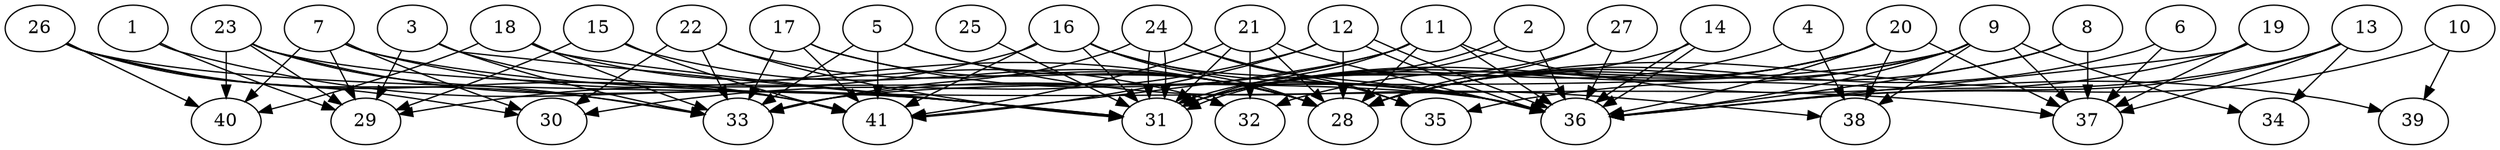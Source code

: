 // DAG (tier=3-complex, mode=compute, n=41, ccr=0.496, fat=0.877, density=0.793, regular=0.373, jump=0.272, mindata=1048576, maxdata=16777216)
// DAG automatically generated by daggen at Sun Aug 24 16:33:34 2025
// /home/ermia/Project/Environments/daggen/bin/daggen --dot --ccr 0.496 --fat 0.877 --regular 0.373 --density 0.793 --jump 0.272 --mindata 1048576 --maxdata 16777216 -n 41 
digraph G {
  1 [size="142098053180596158464", alpha="0.19", expect_size="71049026590298079232"]
  1 -> 29 [size ="217845573091328"]
  1 -> 31 [size ="217845573091328"]
  2 [size="10750317483959470", alpha="0.15", expect_size="5375158741979735"]
  2 -> 31 [size ="183181437304832"]
  2 -> 31 [size ="183181437304832"]
  2 -> 36 [size ="183181437304832"]
  3 [size="1071166904656946266112", alpha="0.00", expect_size="535583452328473133056"]
  3 -> 29 [size ="837519159590912"]
  3 -> 31 [size ="837519159590912"]
  3 -> 33 [size ="837519159590912"]
  3 -> 41 [size ="837519159590912"]
  4 [size="116467160939498784", alpha="0.13", expect_size="58233580469749392"]
  4 -> 31 [size ="72705206386688"]
  4 -> 38 [size ="72705206386688"]
  5 [size="654073297412022075392", alpha="0.04", expect_size="327036648706011037696"]
  5 -> 28 [size ="602801419845632"]
  5 -> 33 [size ="602801419845632"]
  5 -> 38 [size ="602801419845632"]
  5 -> 41 [size ="602801419845632"]
  6 [size="2288043507551082", alpha="0.12", expect_size="1144021753775541"]
  6 -> 28 [size ="37134824112128"]
  6 -> 37 [size ="37134824112128"]
  7 [size="17574702111948537856", alpha="0.06", expect_size="8787351055974268928"]
  7 -> 28 [size ="54077337632768"]
  7 -> 29 [size ="54077337632768"]
  7 -> 30 [size ="54077337632768"]
  7 -> 37 [size ="54077337632768"]
  7 -> 40 [size ="54077337632768"]
  8 [size="1107608780548641", alpha="0.06", expect_size="553804390274320"]
  8 -> 28 [size ="28431349710848"]
  8 -> 36 [size ="28431349710848"]
  8 -> 37 [size ="28431349710848"]
  9 [size="1777231349162113499136", alpha="0.19", expect_size="888615674581056749568"]
  9 -> 28 [size ="1173777996054528"]
  9 -> 31 [size ="1173777996054528"]
  9 -> 33 [size ="1173777996054528"]
  9 -> 34 [size ="1173777996054528"]
  9 -> 36 [size ="1173777996054528"]
  9 -> 37 [size ="1173777996054528"]
  9 -> 38 [size ="1173777996054528"]
  10 [size="77353437224455584", alpha="0.11", expect_size="38676718612227792"]
  10 -> 36 [size ="2160657126391808"]
  10 -> 39 [size ="2160657126391808"]
  11 [size="982940048456169", alpha="0.05", expect_size="491470024228084"]
  11 -> 28 [size ="55578520977408"]
  11 -> 31 [size ="55578520977408"]
  11 -> 33 [size ="55578520977408"]
  11 -> 36 [size ="55578520977408"]
  11 -> 39 [size ="55578520977408"]
  11 -> 41 [size ="55578520977408"]
  12 [size="40580092478587984", alpha="0.04", expect_size="20290046239293992"]
  12 -> 28 [size ="1146942906171392"]
  12 -> 30 [size ="1146942906171392"]
  12 -> 36 [size ="1146942906171392"]
  12 -> 36 [size ="1146942906171392"]
  12 -> 41 [size ="1146942906171392"]
  13 [size="5017784337867419", alpha="0.05", expect_size="2508892168933709"]
  13 -> 28 [size ="134889655500800"]
  13 -> 34 [size ="134889655500800"]
  13 -> 36 [size ="134889655500800"]
  13 -> 37 [size ="134889655500800"]
  14 [size="427706727779605056", alpha="0.12", expect_size="213853363889802528"]
  14 -> 31 [size ="588803811049472"]
  14 -> 36 [size ="588803811049472"]
  14 -> 36 [size ="588803811049472"]
  15 [size="2759155882089462628352", alpha="0.18", expect_size="1379577941044731314176"]
  15 -> 28 [size ="1573768367439872"]
  15 -> 29 [size ="1573768367439872"]
  15 -> 41 [size ="1573768367439872"]
  16 [size="774810647318622720", alpha="0.02", expect_size="387405323659311360"]
  16 -> 28 [size ="427767678107648"]
  16 -> 29 [size ="427767678107648"]
  16 -> 31 [size ="427767678107648"]
  16 -> 35 [size ="427767678107648"]
  16 -> 36 [size ="427767678107648"]
  16 -> 41 [size ="427767678107648"]
  17 [size="1369962471126376382464", alpha="0.12", expect_size="684981235563188191232"]
  17 -> 28 [size ="986799908323328"]
  17 -> 33 [size ="986799908323328"]
  17 -> 36 [size ="986799908323328"]
  17 -> 41 [size ="986799908323328"]
  18 [size="4981114680942147584", alpha="0.01", expect_size="2490557340471073792"]
  18 -> 31 [size ="2092011997888512"]
  18 -> 32 [size ="2092011997888512"]
  18 -> 33 [size ="2092011997888512"]
  18 -> 40 [size ="2092011997888512"]
  19 [size="95599055594020176", alpha="0.12", expect_size="47799527797010088"]
  19 -> 35 [size ="1918263961321472"]
  19 -> 36 [size ="1918263961321472"]
  19 -> 37 [size ="1918263961321472"]
  20 [size="107889333070752382976", alpha="0.09", expect_size="53944666535376191488"]
  20 -> 28 [size ="181304670814208"]
  20 -> 31 [size ="181304670814208"]
  20 -> 32 [size ="181304670814208"]
  20 -> 36 [size ="181304670814208"]
  20 -> 37 [size ="181304670814208"]
  20 -> 38 [size ="181304670814208"]
  21 [size="19067338095885488", alpha="0.03", expect_size="9533669047942744"]
  21 -> 28 [size ="1102073877757952"]
  21 -> 31 [size ="1102073877757952"]
  21 -> 32 [size ="1102073877757952"]
  21 -> 36 [size ="1102073877757952"]
  21 -> 41 [size ="1102073877757952"]
  22 [size="495196815449753280", alpha="0.03", expect_size="247598407724876640"]
  22 -> 28 [size ="273119956697088"]
  22 -> 30 [size ="273119956697088"]
  22 -> 31 [size ="273119956697088"]
  22 -> 33 [size ="273119956697088"]
  23 [size="20333864670546964", alpha="0.16", expect_size="10166932335273482"]
  23 -> 29 [size ="474000719347712"]
  23 -> 31 [size ="474000719347712"]
  23 -> 33 [size ="474000719347712"]
  23 -> 36 [size ="474000719347712"]
  23 -> 40 [size ="474000719347712"]
  24 [size="2530487674158902", alpha="0.17", expect_size="1265243837079451"]
  24 -> 31 [size ="129891093708800"]
  24 -> 31 [size ="129891093708800"]
  24 -> 33 [size ="129891093708800"]
  24 -> 35 [size ="129891093708800"]
  24 -> 36 [size ="129891093708800"]
  25 [size="1555889271871534792704", alpha="0.13", expect_size="777944635935767396352"]
  25 -> 31 [size ="1074176823656448"]
  26 [size="2425209703405877760", alpha="0.13", expect_size="1212604851702938880"]
  26 -> 30 [size ="1195309271089152"]
  26 -> 31 [size ="1195309271089152"]
  26 -> 33 [size ="1195309271089152"]
  26 -> 40 [size ="1195309271089152"]
  26 -> 41 [size ="1195309271089152"]
  27 [size="24177192785937756", alpha="0.12", expect_size="12088596392968878"]
  27 -> 28 [size ="383679570378752"]
  27 -> 31 [size ="383679570378752"]
  27 -> 36 [size ="383679570378752"]
  28 [size="34626594872689164288", alpha="0.16", expect_size="17313297436344582144"]
  29 [size="6880508545075884", alpha="0.10", expect_size="3440254272537942"]
  30 [size="13665860247013672", alpha="0.15", expect_size="6832930123506836"]
  31 [size="257267222401351942144", alpha="0.11", expect_size="128633611200675971072"]
  32 [size="2970404431583959318528", alpha="0.10", expect_size="1485202215791979659264"]
  33 [size="520401378196062208000", alpha="0.03", expect_size="260200689098031104000"]
  34 [size="475826398610562482176", alpha="0.16", expect_size="237913199305281241088"]
  35 [size="2761573896308574388224", alpha="0.19", expect_size="1380786948154287194112"]
  36 [size="1019390188109049", alpha="0.05", expect_size="509695094054524"]
  37 [size="6548679715900742", alpha="0.10", expect_size="3274339857950371"]
  38 [size="17765756927420258", alpha="0.16", expect_size="8882878463710129"]
  39 [size="4356943539863552000", alpha="0.18", expect_size="2178471769931776000"]
  40 [size="151325366210722267136", alpha="0.14", expect_size="75662683105361133568"]
  41 [size="1155539523825109248", alpha="0.19", expect_size="577769761912554624"]
}